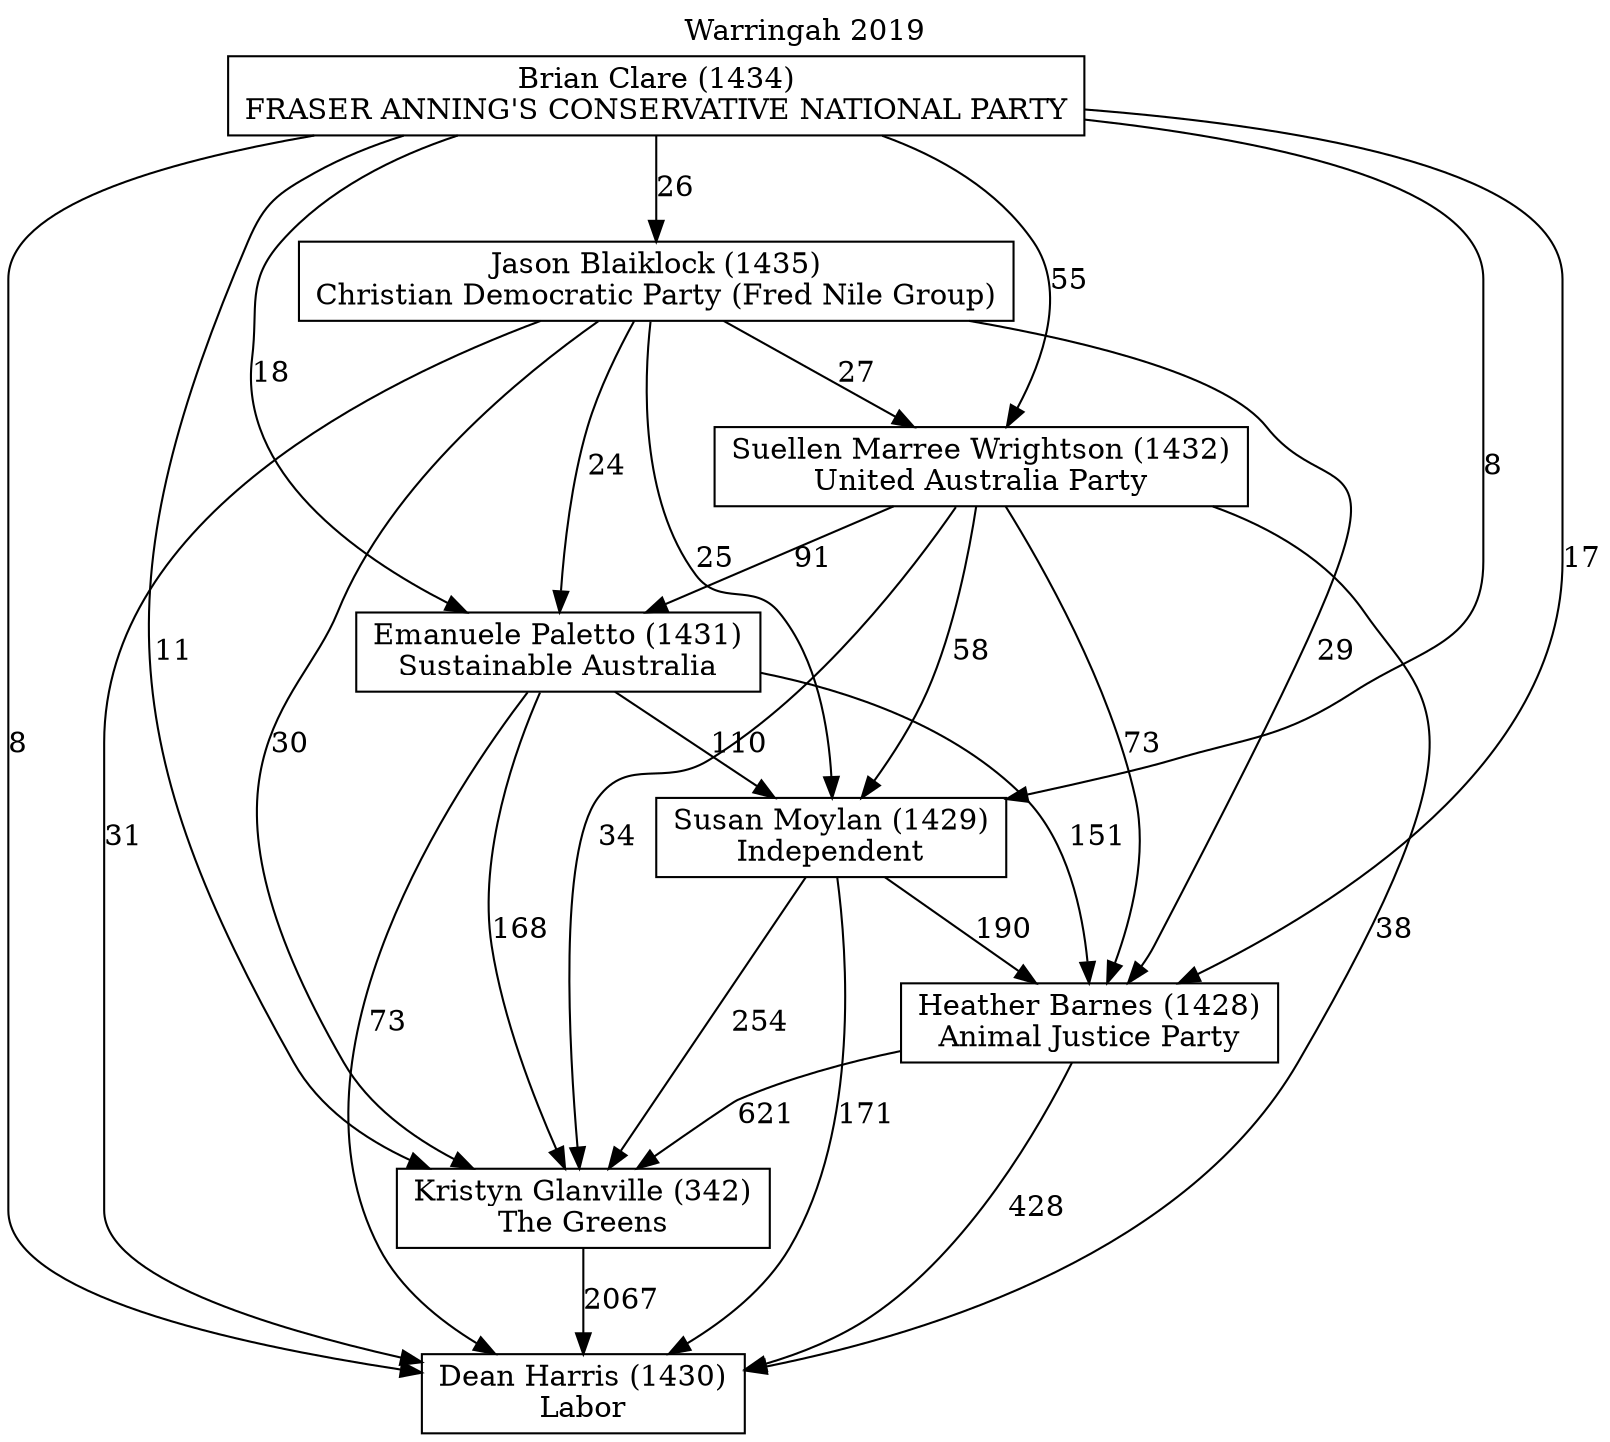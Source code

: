 // House preference flow
digraph "Dean Harris (1430)_Warringah_2019" {
	graph [label="Warringah 2019" labelloc=t mclimit=10]
	node [shape=box]
	"Brian Clare (1434)" [label="Brian Clare (1434)
FRASER ANNING'S CONSERVATIVE NATIONAL PARTY"]
	"Dean Harris (1430)" [label="Dean Harris (1430)
Labor"]
	"Emanuele Paletto (1431)" [label="Emanuele Paletto (1431)
Sustainable Australia"]
	"Heather Barnes (1428)" [label="Heather Barnes (1428)
Animal Justice Party"]
	"Jason Blaiklock (1435)" [label="Jason Blaiklock (1435)
Christian Democratic Party (Fred Nile Group)"]
	"Kristyn Glanville (342)" [label="Kristyn Glanville (342)
The Greens"]
	"Suellen Marree Wrightson (1432)" [label="Suellen Marree Wrightson (1432)
United Australia Party"]
	"Susan Moylan (1429)" [label="Susan Moylan (1429)
Independent"]
	"Brian Clare (1434)" -> "Dean Harris (1430)" [label=8]
	"Brian Clare (1434)" -> "Emanuele Paletto (1431)" [label=18]
	"Brian Clare (1434)" -> "Heather Barnes (1428)" [label=17]
	"Brian Clare (1434)" -> "Jason Blaiklock (1435)" [label=26]
	"Brian Clare (1434)" -> "Kristyn Glanville (342)" [label=11]
	"Brian Clare (1434)" -> "Suellen Marree Wrightson (1432)" [label=55]
	"Brian Clare (1434)" -> "Susan Moylan (1429)" [label=8]
	"Emanuele Paletto (1431)" -> "Dean Harris (1430)" [label=73]
	"Emanuele Paletto (1431)" -> "Heather Barnes (1428)" [label=151]
	"Emanuele Paletto (1431)" -> "Kristyn Glanville (342)" [label=168]
	"Emanuele Paletto (1431)" -> "Susan Moylan (1429)" [label=110]
	"Heather Barnes (1428)" -> "Dean Harris (1430)" [label=428]
	"Heather Barnes (1428)" -> "Kristyn Glanville (342)" [label=621]
	"Jason Blaiklock (1435)" -> "Dean Harris (1430)" [label=31]
	"Jason Blaiklock (1435)" -> "Emanuele Paletto (1431)" [label=24]
	"Jason Blaiklock (1435)" -> "Heather Barnes (1428)" [label=29]
	"Jason Blaiklock (1435)" -> "Kristyn Glanville (342)" [label=30]
	"Jason Blaiklock (1435)" -> "Suellen Marree Wrightson (1432)" [label=27]
	"Jason Blaiklock (1435)" -> "Susan Moylan (1429)" [label=25]
	"Kristyn Glanville (342)" -> "Dean Harris (1430)" [label=2067]
	"Suellen Marree Wrightson (1432)" -> "Dean Harris (1430)" [label=38]
	"Suellen Marree Wrightson (1432)" -> "Emanuele Paletto (1431)" [label=91]
	"Suellen Marree Wrightson (1432)" -> "Heather Barnes (1428)" [label=73]
	"Suellen Marree Wrightson (1432)" -> "Kristyn Glanville (342)" [label=34]
	"Suellen Marree Wrightson (1432)" -> "Susan Moylan (1429)" [label=58]
	"Susan Moylan (1429)" -> "Dean Harris (1430)" [label=171]
	"Susan Moylan (1429)" -> "Heather Barnes (1428)" [label=190]
	"Susan Moylan (1429)" -> "Kristyn Glanville (342)" [label=254]
}
